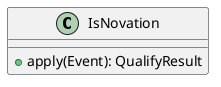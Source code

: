 @startuml

    class IsNovation [[IsNovation.html]] {
        +apply(Event): QualifyResult
    }

@enduml
